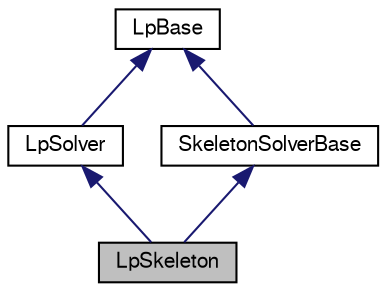 digraph "LpSkeleton"
{
 // LATEX_PDF_SIZE
  edge [fontname="FreeSans",fontsize="10",labelfontname="FreeSans",labelfontsize="10"];
  node [fontname="FreeSans",fontsize="10",shape=record];
  Node0 [label="LpSkeleton",height=0.2,width=0.4,color="black", fillcolor="grey75", style="filled", fontcolor="black",tooltip="Skeleton class for an LP solver interface."];
  Node1 -> Node0 [dir="back",color="midnightblue",fontsize="10",style="solid",fontname="FreeSans"];
  Node1 [label="LpSolver",height=0.2,width=0.4,color="black", fillcolor="white", style="filled",URL="$a03141.html",tooltip="Common base class for LP solvers."];
  Node2 -> Node1 [dir="back",color="midnightblue",fontsize="10",style="solid",fontname="FreeSans"];
  Node2 [label="LpBase",height=0.2,width=0.4,color="black", fillcolor="white", style="filled",URL="$a03077.html",tooltip="Common base class for LP and MIP solvers."];
  Node3 -> Node0 [dir="back",color="midnightblue",fontsize="10",style="solid",fontname="FreeSans"];
  Node3 [label="SkeletonSolverBase",height=0.2,width=0.4,color="black", fillcolor="white", style="filled",URL="$a03149.html",tooltip="A skeleton class to implement LP/MIP solver base interface."];
  Node2 -> Node3 [dir="back",color="midnightblue",fontsize="10",style="solid",fontname="FreeSans"];
}
